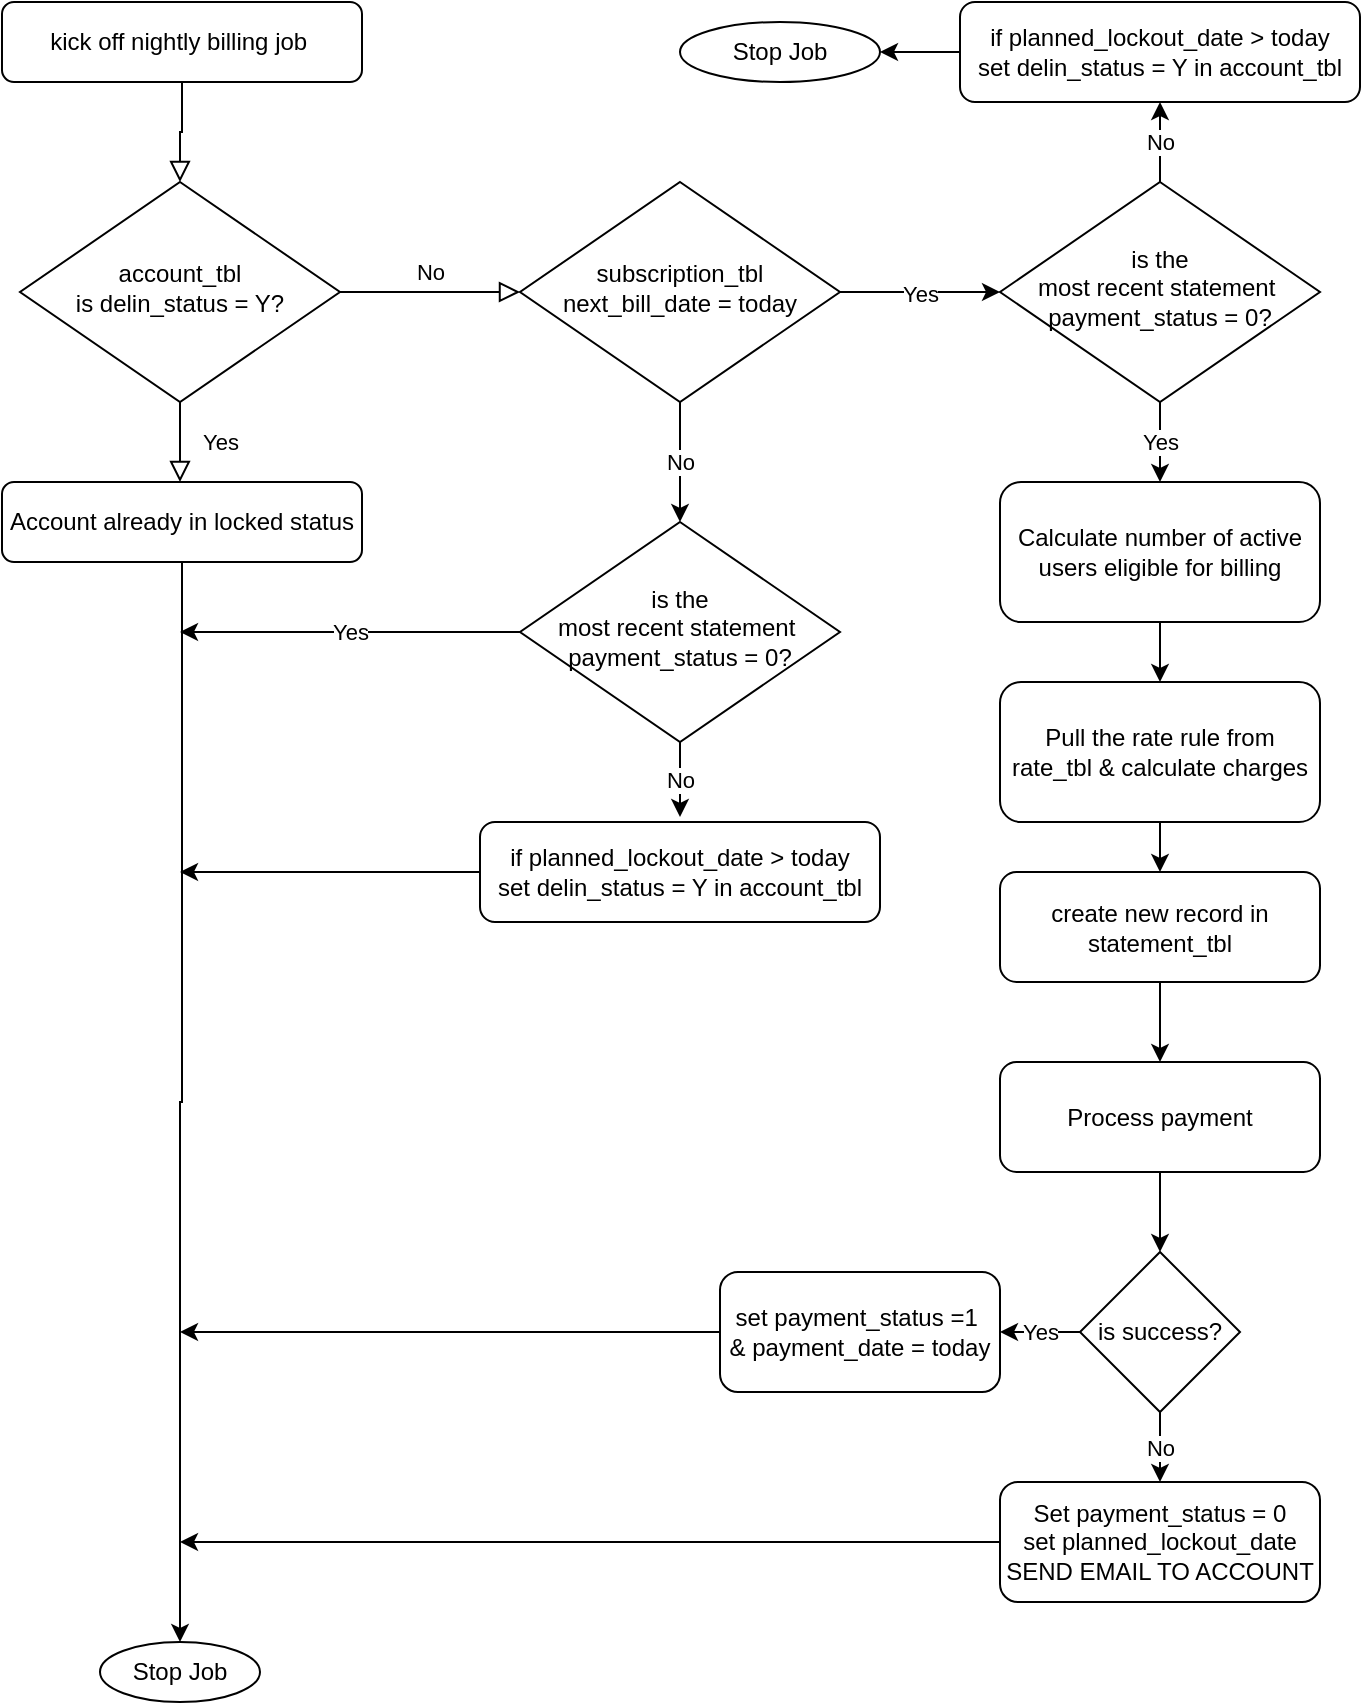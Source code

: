 <mxfile version="13.0.9" type="github"><diagram id="C5RBs43oDa-KdzZeNtuy" name="Page-1"><mxGraphModel dx="1422" dy="713" grid="1" gridSize="10" guides="1" tooltips="1" connect="1" arrows="1" fold="1" page="1" pageScale="1" pageWidth="827" pageHeight="1169" math="0" shadow="0"><root><mxCell id="WIyWlLk6GJQsqaUBKTNV-0"/><mxCell id="WIyWlLk6GJQsqaUBKTNV-1" parent="WIyWlLk6GJQsqaUBKTNV-0"/><mxCell id="WIyWlLk6GJQsqaUBKTNV-2" value="" style="rounded=0;html=1;jettySize=auto;orthogonalLoop=1;fontSize=11;endArrow=block;endFill=0;endSize=8;strokeWidth=1;shadow=0;labelBackgroundColor=none;edgeStyle=orthogonalEdgeStyle;" parent="WIyWlLk6GJQsqaUBKTNV-1" source="WIyWlLk6GJQsqaUBKTNV-3" target="WIyWlLk6GJQsqaUBKTNV-6" edge="1"><mxGeometry relative="1" as="geometry"/></mxCell><mxCell id="WIyWlLk6GJQsqaUBKTNV-3" value="kick off nightly billing job&amp;nbsp;" style="rounded=1;whiteSpace=wrap;html=1;fontSize=12;glass=0;strokeWidth=1;shadow=0;" parent="WIyWlLk6GJQsqaUBKTNV-1" vertex="1"><mxGeometry x="80" y="80" width="180" height="40" as="geometry"/></mxCell><mxCell id="WIyWlLk6GJQsqaUBKTNV-4" value="Yes" style="rounded=0;html=1;jettySize=auto;orthogonalLoop=1;fontSize=11;endArrow=block;endFill=0;endSize=8;strokeWidth=1;shadow=0;labelBackgroundColor=none;edgeStyle=orthogonalEdgeStyle;" parent="WIyWlLk6GJQsqaUBKTNV-1" source="WIyWlLk6GJQsqaUBKTNV-6" edge="1"><mxGeometry y="20" relative="1" as="geometry"><mxPoint as="offset"/><mxPoint x="169" y="320" as="targetPoint"/></mxGeometry></mxCell><mxCell id="WIyWlLk6GJQsqaUBKTNV-5" value="No" style="edgeStyle=orthogonalEdgeStyle;rounded=0;html=1;jettySize=auto;orthogonalLoop=1;fontSize=11;endArrow=block;endFill=0;endSize=8;strokeWidth=1;shadow=0;labelBackgroundColor=none;" parent="WIyWlLk6GJQsqaUBKTNV-1" source="WIyWlLk6GJQsqaUBKTNV-6" edge="1"><mxGeometry y="10" relative="1" as="geometry"><mxPoint as="offset"/><mxPoint x="339" y="225" as="targetPoint"/><Array as="points"><mxPoint x="329" y="225"/></Array></mxGeometry></mxCell><mxCell id="WIyWlLk6GJQsqaUBKTNV-6" value="account_tbl&lt;br&gt;is delin_status = Y?" style="rhombus;whiteSpace=wrap;html=1;shadow=0;fontFamily=Helvetica;fontSize=12;align=center;strokeWidth=1;spacing=6;spacingTop=-4;" parent="WIyWlLk6GJQsqaUBKTNV-1" vertex="1"><mxGeometry x="89" y="170" width="160" height="110" as="geometry"/></mxCell><mxCell id="Gmuxk1HHga__jp68wioA-2" value="" style="edgeStyle=orthogonalEdgeStyle;rounded=0;orthogonalLoop=1;jettySize=auto;html=1;entryX=0.5;entryY=0;entryDx=0;entryDy=0;" edge="1" parent="WIyWlLk6GJQsqaUBKTNV-1" source="Gmuxk1HHga__jp68wioA-0" target="Gmuxk1HHga__jp68wioA-3"><mxGeometry relative="1" as="geometry"><mxPoint x="169" y="440" as="targetPoint"/></mxGeometry></mxCell><mxCell id="Gmuxk1HHga__jp68wioA-0" value="Account already in locked status&lt;br&gt;" style="rounded=1;whiteSpace=wrap;html=1;" vertex="1" parent="WIyWlLk6GJQsqaUBKTNV-1"><mxGeometry x="80" y="320" width="180" height="40" as="geometry"/></mxCell><mxCell id="Gmuxk1HHga__jp68wioA-3" value="Stop Job" style="ellipse;whiteSpace=wrap;html=1;" vertex="1" parent="WIyWlLk6GJQsqaUBKTNV-1"><mxGeometry x="129" y="900" width="80" height="30" as="geometry"/></mxCell><mxCell id="Gmuxk1HHga__jp68wioA-8" value="No" style="edgeStyle=orthogonalEdgeStyle;rounded=0;orthogonalLoop=1;jettySize=auto;html=1;entryX=0.5;entryY=0;entryDx=0;entryDy=0;" edge="1" parent="WIyWlLk6GJQsqaUBKTNV-1" source="Gmuxk1HHga__jp68wioA-4" target="Gmuxk1HHga__jp68wioA-49"><mxGeometry relative="1" as="geometry"><mxPoint x="419" y="320" as="targetPoint"/></mxGeometry></mxCell><mxCell id="Gmuxk1HHga__jp68wioA-11" value="Yes" style="edgeStyle=orthogonalEdgeStyle;rounded=0;orthogonalLoop=1;jettySize=auto;html=1;" edge="1" parent="WIyWlLk6GJQsqaUBKTNV-1" source="Gmuxk1HHga__jp68wioA-4"><mxGeometry relative="1" as="geometry"><mxPoint x="579" y="225" as="targetPoint"/></mxGeometry></mxCell><mxCell id="Gmuxk1HHga__jp68wioA-4" value="subscription_tbl&lt;br&gt;next_bill_date = today" style="rhombus;whiteSpace=wrap;html=1;shadow=0;fontFamily=Helvetica;fontSize=12;align=center;strokeWidth=1;spacing=6;spacingTop=-4;" vertex="1" parent="WIyWlLk6GJQsqaUBKTNV-1"><mxGeometry x="339" y="170" width="160" height="110" as="geometry"/></mxCell><mxCell id="Gmuxk1HHga__jp68wioA-14" value="" style="edgeStyle=orthogonalEdgeStyle;rounded=0;orthogonalLoop=1;jettySize=auto;html=1;" edge="1" parent="WIyWlLk6GJQsqaUBKTNV-1" source="Gmuxk1HHga__jp68wioA-12" target="Gmuxk1HHga__jp68wioA-13"><mxGeometry relative="1" as="geometry"/></mxCell><mxCell id="Gmuxk1HHga__jp68wioA-12" value="Calculate number of active users eligible for billing" style="rounded=1;whiteSpace=wrap;html=1;" vertex="1" parent="WIyWlLk6GJQsqaUBKTNV-1"><mxGeometry x="579" y="320" width="160" height="70" as="geometry"/></mxCell><mxCell id="Gmuxk1HHga__jp68wioA-16" value="" style="edgeStyle=orthogonalEdgeStyle;rounded=0;orthogonalLoop=1;jettySize=auto;html=1;" edge="1" parent="WIyWlLk6GJQsqaUBKTNV-1" source="Gmuxk1HHga__jp68wioA-13" target="Gmuxk1HHga__jp68wioA-15"><mxGeometry relative="1" as="geometry"/></mxCell><mxCell id="Gmuxk1HHga__jp68wioA-13" value="Pull the rate rule from rate_tbl &amp;amp; calculate charges" style="rounded=1;whiteSpace=wrap;html=1;" vertex="1" parent="WIyWlLk6GJQsqaUBKTNV-1"><mxGeometry x="579" y="420" width="160" height="70" as="geometry"/></mxCell><mxCell id="Gmuxk1HHga__jp68wioA-28" value="" style="edgeStyle=orthogonalEdgeStyle;rounded=0;orthogonalLoop=1;jettySize=auto;html=1;" edge="1" parent="WIyWlLk6GJQsqaUBKTNV-1" source="Gmuxk1HHga__jp68wioA-15" target="Gmuxk1HHga__jp68wioA-27"><mxGeometry relative="1" as="geometry"/></mxCell><mxCell id="Gmuxk1HHga__jp68wioA-15" value="create new record in statement_tbl" style="rounded=1;whiteSpace=wrap;html=1;" vertex="1" parent="WIyWlLk6GJQsqaUBKTNV-1"><mxGeometry x="579" y="515" width="160" height="55" as="geometry"/></mxCell><mxCell id="Gmuxk1HHga__jp68wioA-30" value="" style="edgeStyle=orthogonalEdgeStyle;rounded=0;orthogonalLoop=1;jettySize=auto;html=1;" edge="1" parent="WIyWlLk6GJQsqaUBKTNV-1" source="Gmuxk1HHga__jp68wioA-27" target="Gmuxk1HHga__jp68wioA-31"><mxGeometry relative="1" as="geometry"><mxPoint x="659" y="745" as="targetPoint"/></mxGeometry></mxCell><mxCell id="Gmuxk1HHga__jp68wioA-27" value="Process payment" style="rounded=1;whiteSpace=wrap;html=1;" vertex="1" parent="WIyWlLk6GJQsqaUBKTNV-1"><mxGeometry x="579" y="610" width="160" height="55" as="geometry"/></mxCell><mxCell id="Gmuxk1HHga__jp68wioA-19" value="Yes" style="edgeStyle=orthogonalEdgeStyle;rounded=0;orthogonalLoop=1;jettySize=auto;html=1;" edge="1" parent="WIyWlLk6GJQsqaUBKTNV-1" source="Gmuxk1HHga__jp68wioA-18" target="Gmuxk1HHga__jp68wioA-12"><mxGeometry relative="1" as="geometry"/></mxCell><mxCell id="Gmuxk1HHga__jp68wioA-21" value="No" style="edgeStyle=orthogonalEdgeStyle;rounded=0;orthogonalLoop=1;jettySize=auto;html=1;entryX=0.5;entryY=1;entryDx=0;entryDy=0;" edge="1" parent="WIyWlLk6GJQsqaUBKTNV-1" source="Gmuxk1HHga__jp68wioA-18" target="Gmuxk1HHga__jp68wioA-22"><mxGeometry relative="1" as="geometry"><mxPoint x="659" y="140" as="targetPoint"/></mxGeometry></mxCell><mxCell id="Gmuxk1HHga__jp68wioA-18" value="is the &lt;br&gt;most recent statement&amp;nbsp;&lt;br&gt;payment_status = 0?" style="rhombus;whiteSpace=wrap;html=1;shadow=0;fontFamily=Helvetica;fontSize=12;align=center;strokeWidth=1;spacing=6;spacingTop=-4;" vertex="1" parent="WIyWlLk6GJQsqaUBKTNV-1"><mxGeometry x="579" y="170" width="160" height="110" as="geometry"/></mxCell><mxCell id="Gmuxk1HHga__jp68wioA-25" value="" style="edgeStyle=orthogonalEdgeStyle;rounded=0;orthogonalLoop=1;jettySize=auto;html=1;entryX=1;entryY=0.5;entryDx=0;entryDy=0;" edge="1" parent="WIyWlLk6GJQsqaUBKTNV-1" source="Gmuxk1HHga__jp68wioA-22" target="Gmuxk1HHga__jp68wioA-26"><mxGeometry relative="1" as="geometry"><mxPoint x="659" y="30" as="targetPoint"/></mxGeometry></mxCell><mxCell id="Gmuxk1HHga__jp68wioA-22" value="if planned_lockout_date &amp;gt; today&lt;br&gt;set delin_status = Y in account_tbl" style="rounded=1;whiteSpace=wrap;html=1;" vertex="1" parent="WIyWlLk6GJQsqaUBKTNV-1"><mxGeometry x="559" y="80" width="200" height="50" as="geometry"/></mxCell><mxCell id="Gmuxk1HHga__jp68wioA-26" value="Stop Job" style="ellipse;whiteSpace=wrap;html=1;" vertex="1" parent="WIyWlLk6GJQsqaUBKTNV-1"><mxGeometry x="419" y="90" width="100" height="30" as="geometry"/></mxCell><mxCell id="Gmuxk1HHga__jp68wioA-33" value="Yes" style="edgeStyle=orthogonalEdgeStyle;rounded=0;orthogonalLoop=1;jettySize=auto;html=1;" edge="1" parent="WIyWlLk6GJQsqaUBKTNV-1" source="Gmuxk1HHga__jp68wioA-31" target="Gmuxk1HHga__jp68wioA-36"><mxGeometry relative="1" as="geometry"><mxPoint x="539" y="745" as="targetPoint"/></mxGeometry></mxCell><mxCell id="Gmuxk1HHga__jp68wioA-44" value="No" style="edgeStyle=orthogonalEdgeStyle;rounded=0;orthogonalLoop=1;jettySize=auto;html=1;" edge="1" parent="WIyWlLk6GJQsqaUBKTNV-1" source="Gmuxk1HHga__jp68wioA-31" target="Gmuxk1HHga__jp68wioA-45"><mxGeometry relative="1" as="geometry"><mxPoint x="659" y="865" as="targetPoint"/></mxGeometry></mxCell><mxCell id="Gmuxk1HHga__jp68wioA-31" value="is success?" style="rhombus;whiteSpace=wrap;html=1;" vertex="1" parent="WIyWlLk6GJQsqaUBKTNV-1"><mxGeometry x="619" y="705" width="80" height="80" as="geometry"/></mxCell><mxCell id="Gmuxk1HHga__jp68wioA-38" value="" style="edgeStyle=orthogonalEdgeStyle;rounded=0;orthogonalLoop=1;jettySize=auto;html=1;" edge="1" parent="WIyWlLk6GJQsqaUBKTNV-1" source="Gmuxk1HHga__jp68wioA-36"><mxGeometry relative="1" as="geometry"><mxPoint x="169" y="745" as="targetPoint"/></mxGeometry></mxCell><mxCell id="Gmuxk1HHga__jp68wioA-36" value="set payment_status =1&amp;nbsp;&lt;br&gt;&amp;amp; payment_date = today" style="rounded=1;whiteSpace=wrap;html=1;" vertex="1" parent="WIyWlLk6GJQsqaUBKTNV-1"><mxGeometry x="439" y="715" width="140" height="60" as="geometry"/></mxCell><mxCell id="Gmuxk1HHga__jp68wioA-60" value="" style="edgeStyle=orthogonalEdgeStyle;rounded=0;orthogonalLoop=1;jettySize=auto;html=1;" edge="1" parent="WIyWlLk6GJQsqaUBKTNV-1" source="Gmuxk1HHga__jp68wioA-45"><mxGeometry relative="1" as="geometry"><mxPoint x="169" y="850" as="targetPoint"/></mxGeometry></mxCell><mxCell id="Gmuxk1HHga__jp68wioA-45" value="Set payment_status = 0&lt;br&gt;set planned_lockout_date&lt;br&gt;SEND EMAIL TO ACCOUNT" style="rounded=1;whiteSpace=wrap;html=1;" vertex="1" parent="WIyWlLk6GJQsqaUBKTNV-1"><mxGeometry x="579" y="820" width="160" height="60" as="geometry"/></mxCell><mxCell id="Gmuxk1HHga__jp68wioA-51" value="Yes" style="edgeStyle=orthogonalEdgeStyle;rounded=0;orthogonalLoop=1;jettySize=auto;html=1;" edge="1" parent="WIyWlLk6GJQsqaUBKTNV-1" source="Gmuxk1HHga__jp68wioA-49"><mxGeometry relative="1" as="geometry"><mxPoint x="169" y="395" as="targetPoint"/></mxGeometry></mxCell><mxCell id="Gmuxk1HHga__jp68wioA-54" value="No" style="edgeStyle=orthogonalEdgeStyle;rounded=0;orthogonalLoop=1;jettySize=auto;html=1;" edge="1" parent="WIyWlLk6GJQsqaUBKTNV-1" source="Gmuxk1HHga__jp68wioA-49"><mxGeometry relative="1" as="geometry"><mxPoint x="419" y="487.5" as="targetPoint"/></mxGeometry></mxCell><mxCell id="Gmuxk1HHga__jp68wioA-49" value="is the &lt;br&gt;most recent statement&amp;nbsp;&lt;br&gt;payment_status = 0?" style="rhombus;whiteSpace=wrap;html=1;shadow=0;fontFamily=Helvetica;fontSize=12;align=center;strokeWidth=1;spacing=6;spacingTop=-4;" vertex="1" parent="WIyWlLk6GJQsqaUBKTNV-1"><mxGeometry x="339" y="340" width="160" height="110" as="geometry"/></mxCell><mxCell id="Gmuxk1HHga__jp68wioA-58" value="" style="edgeStyle=orthogonalEdgeStyle;rounded=0;orthogonalLoop=1;jettySize=auto;html=1;" edge="1" parent="WIyWlLk6GJQsqaUBKTNV-1" source="Gmuxk1HHga__jp68wioA-56"><mxGeometry relative="1" as="geometry"><mxPoint x="169" y="515" as="targetPoint"/></mxGeometry></mxCell><mxCell id="Gmuxk1HHga__jp68wioA-56" value="if planned_lockout_date &amp;gt; today&lt;br&gt;set delin_status = Y in account_tbl" style="rounded=1;whiteSpace=wrap;html=1;" vertex="1" parent="WIyWlLk6GJQsqaUBKTNV-1"><mxGeometry x="319" y="490" width="200" height="50" as="geometry"/></mxCell></root></mxGraphModel></diagram></mxfile>